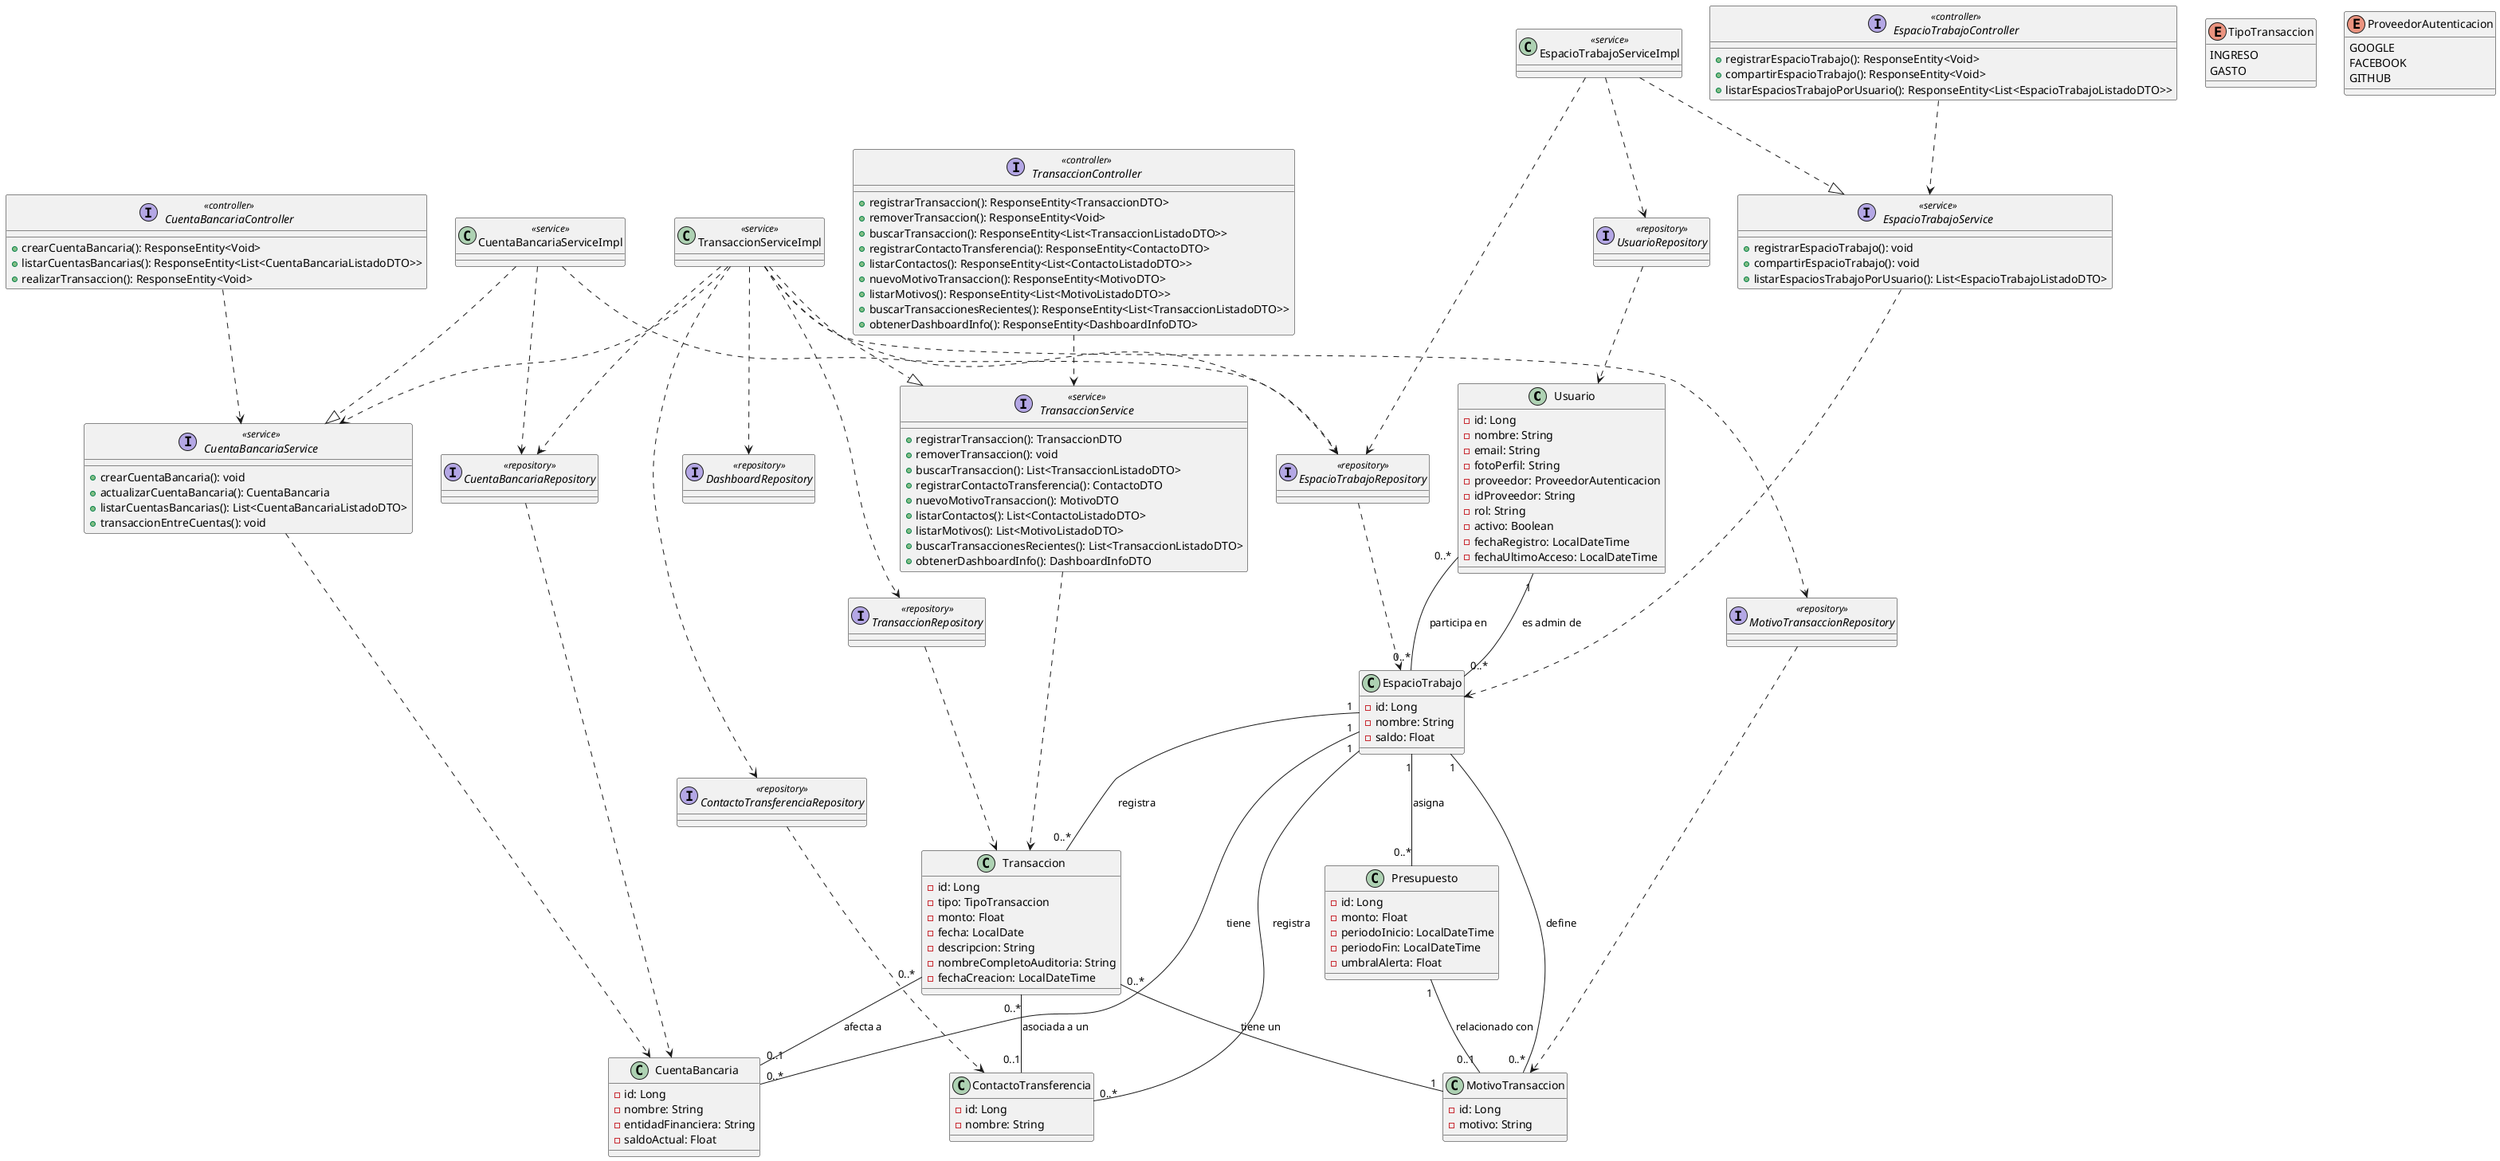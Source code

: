 @startuml DiagramaDeClasesUML

' DEFINICION DE CLASES DEL MODELO
class Usuario {
  - id: Long
  - nombre: String
  - email: String
  - fotoPerfil: String
  - proveedor: ProveedorAutenticacion
  - idProveedor: String
  - rol: String
  - activo: Boolean
  - fechaRegistro: LocalDateTime
  - fechaUltimoAcceso: LocalDateTime
}

class EspacioTrabajo {
  - id: Long
  - nombre: String
  - saldo: Float
}

class CuentaBancaria {
  - id: Long
  - nombre: String
  - entidadFinanciera: String
  - saldoActual: Float
}

class Transaccion {
  - id: Long
  - tipo: TipoTransaccion
  - monto: Float
  - fecha: LocalDate
  - descripcion: String
  - nombreCompletoAuditoria: String
  - fechaCreacion: LocalDateTime
}

class MotivoTransaccion {
  - id: Long
  - motivo: String
}

class ContactoTransferencia {
  - id: Long
  - nombre: String
}

class Presupuesto {
    - id: Long
    - monto: Float
    - periodoInicio: LocalDateTime
    - periodoFin: LocalDateTime
    - umbralAlerta: Float
}

enum TipoTransaccion {
  INGRESO
  GASTO
}

enum ProveedorAutenticacion {
  GOOGLE
  FACEBOOK
  GITHUB
}

' ASOCIACIONES DE CLASES DE MODELO
Usuario "1" -- "0..*" EspacioTrabajo : "es admin de"
Usuario "0..*" -- "0..*" EspacioTrabajo : "participa en"
EspacioTrabajo "1" -- "0..*" CuentaBancaria : "tiene"
EspacioTrabajo "1" -- "0..*" Transaccion : "registra"
EspacioTrabajo "1" -- "0..*" MotivoTransaccion : "define"
EspacioTrabajo "1" -- "0..*" ContactoTransferencia : "registra"
EspacioTrabajo "1" -- "0..*" Presupuesto : "asigna"

Transaccion "0..*" -- "1" MotivoTransaccion : "tiene un"
Transaccion "0..*" -- "0..1" ContactoTransferencia : "asociada a un"
Transaccion "0..*" -- "0..1" CuentaBancaria : "afecta a"

Presupuesto "1" -- "0..1" MotivoTransaccion : "relacionado con"


' DEFINICION DE CONTROLADORES

interface EspacioTrabajoController <<controller>> {
    + registrarEspacioTrabajo(): ResponseEntity<Void>
    + compartirEspacioTrabajo(): ResponseEntity<Void>
    + listarEspaciosTrabajoPorUsuario(): ResponseEntity<List<EspacioTrabajoListadoDTO>>
}

interface CuentaBancariaController <<controller>> {
    + crearCuentaBancaria(): ResponseEntity<Void>
    + listarCuentasBancarias(): ResponseEntity<List<CuentaBancariaListadoDTO>>
    + realizarTransaccion(): ResponseEntity<Void>
}

interface TransaccionController <<controller>> {
    + registrarTransaccion(): ResponseEntity<TransaccionDTO>
    + removerTransaccion(): ResponseEntity<Void>
    + buscarTransaccion(): ResponseEntity<List<TransaccionListadoDTO>>
    + registrarContactoTransferencia(): ResponseEntity<ContactoDTO>
    + listarContactos(): ResponseEntity<List<ContactoListadoDTO>>
    + nuevoMotivoTransaccion(): ResponseEntity<MotivoDTO>
    + listarMotivos(): ResponseEntity<List<MotivoListadoDTO>>
    + buscarTransaccionesRecientes(): ResponseEntity<List<TransaccionListadoDTO>>
    + obtenerDashboardInfo(): ResponseEntity<DashboardInfoDTO>
}

' DEFINICION DE SERVICIOS
interface EspacioTrabajoService <<service>> {
    + registrarEspacioTrabajo(): void
    + compartirEspacioTrabajo(): void
    + listarEspaciosTrabajoPorUsuario(): List<EspacioTrabajoListadoDTO>
}
class EspacioTrabajoServiceImpl <<service>>

interface CuentaBancariaService <<service>> {
    + crearCuentaBancaria(): void
    + actualizarCuentaBancaria(): CuentaBancaria
    + listarCuentasBancarias(): List<CuentaBancariaListadoDTO>
    + transaccionEntreCuentas(): void
}
class CuentaBancariaServiceImpl <<service>>

interface TransaccionService <<service>> {
    + registrarTransaccion(): TransaccionDTO
    + removerTransaccion(): void
    + buscarTransaccion(): List<TransaccionListadoDTO>
    + registrarContactoTransferencia(): ContactoDTO
    + nuevoMotivoTransaccion(): MotivoDTO
    + listarContactos(): List<ContactoListadoDTO>
    + listarMotivos(): List<MotivoListadoDTO>
    + buscarTransaccionesRecientes(): List<TransaccionListadoDTO>
    + obtenerDashboardInfo(): DashboardInfoDTO
}
class TransaccionServiceImpl <<service>>

' DEFINICION DE REPOSITORIOS
interface UsuarioRepository <<repository>>
interface EspacioTrabajoRepository <<repository>>
interface CuentaBancariaRepository <<repository>>
interface TransaccionRepository <<repository>>
interface MotivoTransaccionRepository <<repository>>
interface ContactoTransferenciaRepository <<repository>>
interface DashboardRepository <<repository>>

' ASOCIACIONES CAPA PRESENTACION -> SERVICIO
EspacioTrabajoController ..> EspacioTrabajoService
CuentaBancariaController ..> CuentaBancariaService
TransaccionController ..> TransaccionService

' ASOCIACIONES CAPA SERVICIO (IMPLEMENTACIONES)
EspacioTrabajoServiceImpl ..|> EspacioTrabajoService
CuentaBancariaServiceImpl ..|> CuentaBancariaService
TransaccionServiceImpl ..|> TransaccionService

' ASOCIACIONES CAPA SERVICIO -> REPOSITORIO
EspacioTrabajoServiceImpl ..> EspacioTrabajoRepository
EspacioTrabajoServiceImpl ..> UsuarioRepository
CuentaBancariaServiceImpl ..> CuentaBancariaRepository
CuentaBancariaServiceImpl ..> EspacioTrabajoRepository
TransaccionServiceImpl ..> TransaccionRepository
TransaccionServiceImpl ..> EspacioTrabajoRepository
TransaccionServiceImpl ..> MotivoTransaccionRepository
TransaccionServiceImpl ..> ContactoTransferenciaRepository
TransaccionServiceImpl ..> DashboardRepository
TransaccionServiceImpl ..> CuentaBancariaRepository
TransaccionServiceImpl ..> CuentaBancariaService

' ASOCIACIONES CAPA REPOSITORIO -> MODELO
UsuarioRepository ..> Usuario
EspacioTrabajoRepository ..> EspacioTrabajo
CuentaBancariaRepository ..> CuentaBancaria
TransaccionRepository ..> Transaccion
MotivoTransaccionRepository ..> MotivoTransaccion
ContactoTransferenciaRepository ..> ContactoTransferencia

' ASOCIACIONES CAPA SERVICIO -> MODELO
EspacioTrabajoService ..> EspacioTrabajo
CuentaBancariaService ..> CuentaBancaria
TransaccionService ..> Transaccion

@enduml